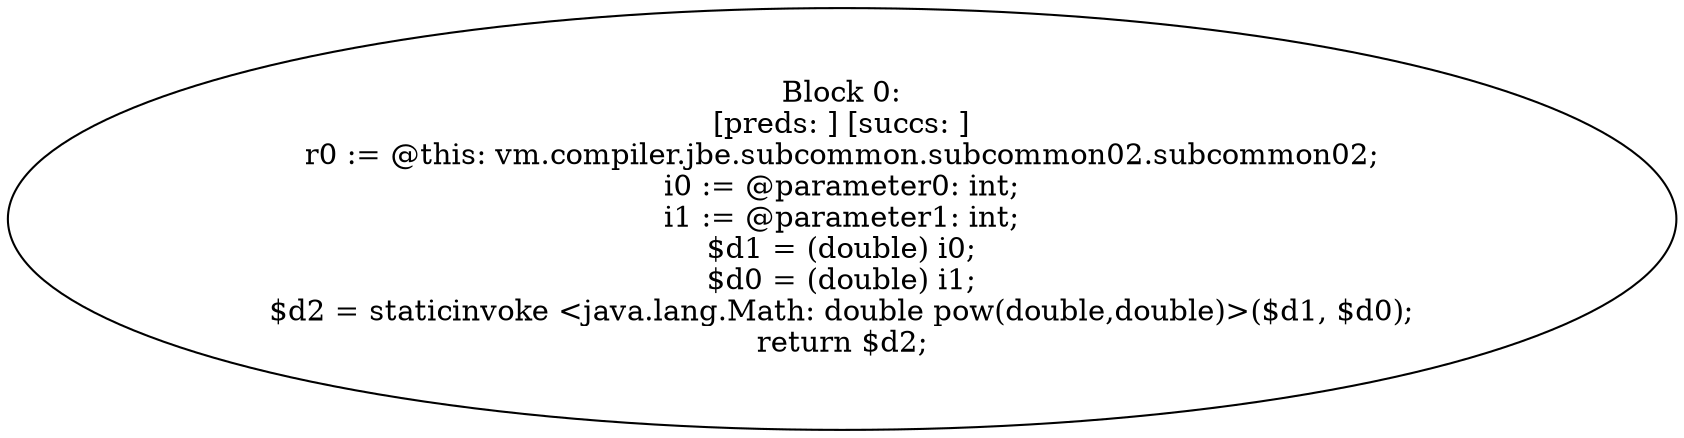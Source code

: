 digraph "unitGraph" {
    "Block 0:
[preds: ] [succs: ]
r0 := @this: vm.compiler.jbe.subcommon.subcommon02.subcommon02;
i0 := @parameter0: int;
i1 := @parameter1: int;
$d1 = (double) i0;
$d0 = (double) i1;
$d2 = staticinvoke <java.lang.Math: double pow(double,double)>($d1, $d0);
return $d2;
"
}
